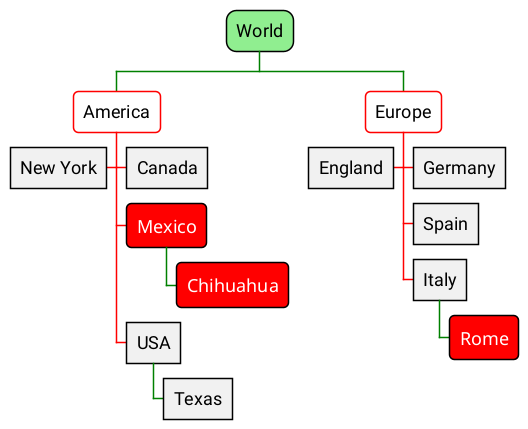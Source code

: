 @startwbs
<style>
wbsDiagram {
    FontName Roboto
    FontSize 18
  Linecolor black
  arrow {
    LineColor green
  }
  :depth(0) {
    RoundCorner 20
    BackgroundColor Lightgreen
  }
  :depth(1) {
      BackgroundColor White
      RoundCorner 10
      LineColor red
  }

 .mexicoStyle * {
     BackgroundColor Red
     FontColor White
     RoundCorner 10
     FontName Times New Roman
 }
}
</style>

* World
** America
*** Canada
*** Mexico <<mexicoStyle>>
**** Chihuahua
*** USA
**** Texas
***< New York
** Europe
***< England
*** Germany
*** Spain
*** Italy
**** Rome <<mexicoStyle>>

@endwbs
